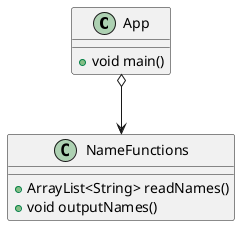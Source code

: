 @startuml

'App calls NameFunctions to perform it's functions.'
'Sorting will happen in App.'
class App
{
    +void main()
}

'NameFunctions performs the reading and writing.'
class NameFunctions
{
    'Functions'
    +ArrayList<String> readNames()
    +void outputNames()
}

App o--> NameFunctions

@enduml